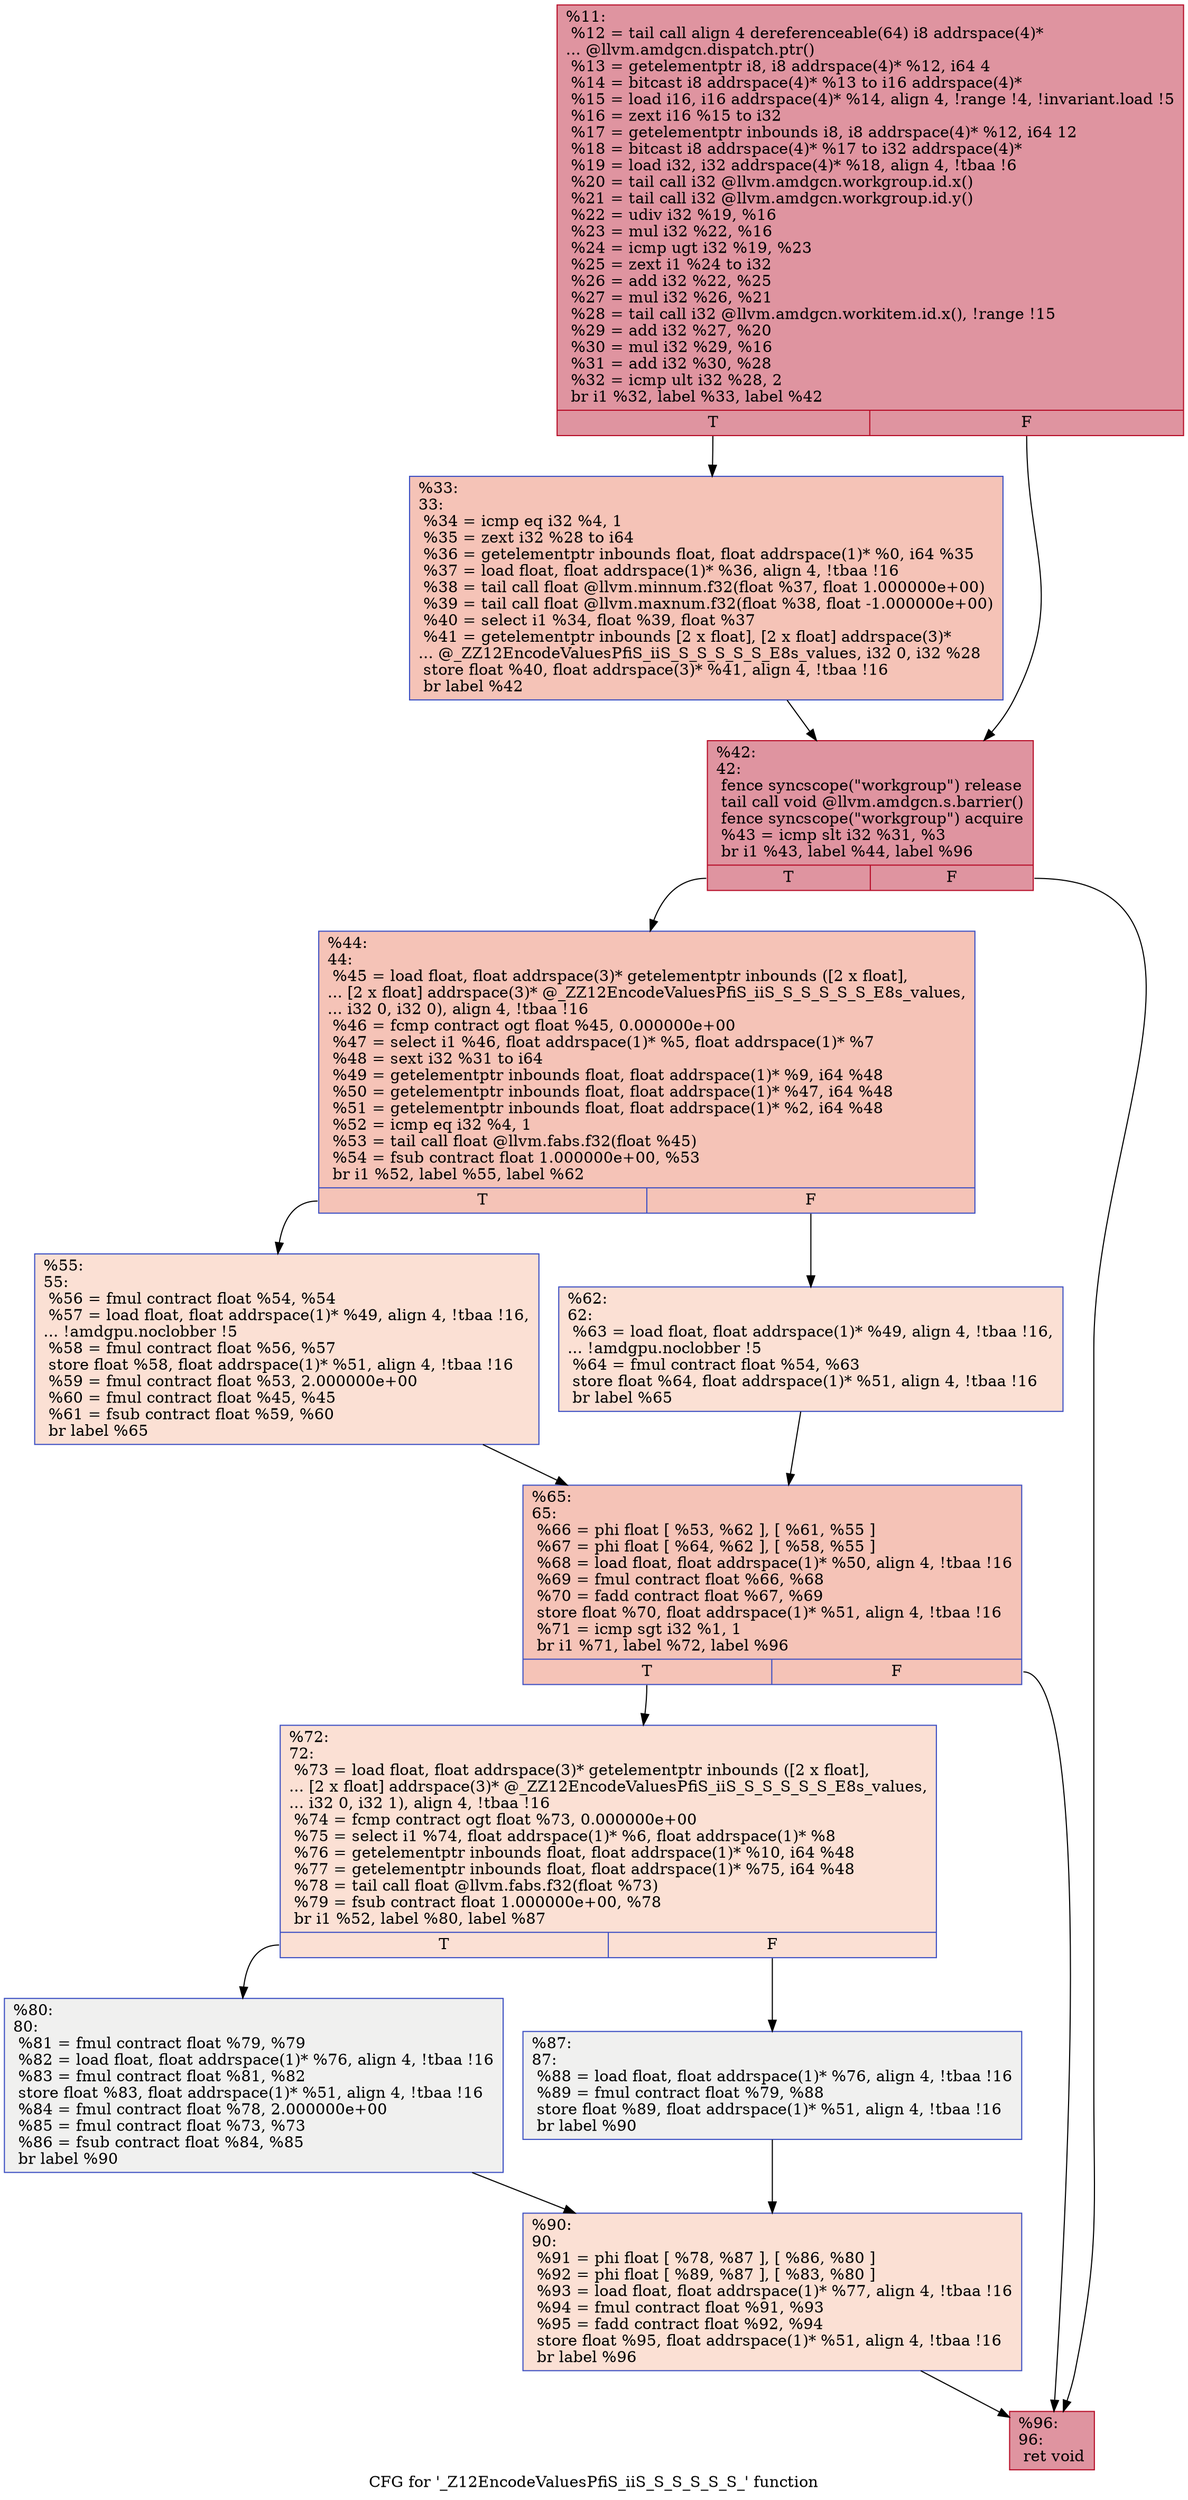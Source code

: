 digraph "CFG for '_Z12EncodeValuesPfiS_iiS_S_S_S_S_S_' function" {
	label="CFG for '_Z12EncodeValuesPfiS_iiS_S_S_S_S_S_' function";

	Node0x504dde0 [shape=record,color="#b70d28ff", style=filled, fillcolor="#b70d2870",label="{%11:\l  %12 = tail call align 4 dereferenceable(64) i8 addrspace(4)*\l... @llvm.amdgcn.dispatch.ptr()\l  %13 = getelementptr i8, i8 addrspace(4)* %12, i64 4\l  %14 = bitcast i8 addrspace(4)* %13 to i16 addrspace(4)*\l  %15 = load i16, i16 addrspace(4)* %14, align 4, !range !4, !invariant.load !5\l  %16 = zext i16 %15 to i32\l  %17 = getelementptr inbounds i8, i8 addrspace(4)* %12, i64 12\l  %18 = bitcast i8 addrspace(4)* %17 to i32 addrspace(4)*\l  %19 = load i32, i32 addrspace(4)* %18, align 4, !tbaa !6\l  %20 = tail call i32 @llvm.amdgcn.workgroup.id.x()\l  %21 = tail call i32 @llvm.amdgcn.workgroup.id.y()\l  %22 = udiv i32 %19, %16\l  %23 = mul i32 %22, %16\l  %24 = icmp ugt i32 %19, %23\l  %25 = zext i1 %24 to i32\l  %26 = add i32 %22, %25\l  %27 = mul i32 %26, %21\l  %28 = tail call i32 @llvm.amdgcn.workitem.id.x(), !range !15\l  %29 = add i32 %27, %20\l  %30 = mul i32 %29, %16\l  %31 = add i32 %30, %28\l  %32 = icmp ult i32 %28, 2\l  br i1 %32, label %33, label %42\l|{<s0>T|<s1>F}}"];
	Node0x504dde0:s0 -> Node0x504fc70;
	Node0x504dde0:s1 -> Node0x504fd00;
	Node0x504fc70 [shape=record,color="#3d50c3ff", style=filled, fillcolor="#e8765c70",label="{%33:\l33:                                               \l  %34 = icmp eq i32 %4, 1\l  %35 = zext i32 %28 to i64\l  %36 = getelementptr inbounds float, float addrspace(1)* %0, i64 %35\l  %37 = load float, float addrspace(1)* %36, align 4, !tbaa !16\l  %38 = tail call float @llvm.minnum.f32(float %37, float 1.000000e+00)\l  %39 = tail call float @llvm.maxnum.f32(float %38, float -1.000000e+00)\l  %40 = select i1 %34, float %39, float %37\l  %41 = getelementptr inbounds [2 x float], [2 x float] addrspace(3)*\l... @_ZZ12EncodeValuesPfiS_iiS_S_S_S_S_S_E8s_values, i32 0, i32 %28\l  store float %40, float addrspace(3)* %41, align 4, !tbaa !16\l  br label %42\l}"];
	Node0x504fc70 -> Node0x504fd00;
	Node0x504fd00 [shape=record,color="#b70d28ff", style=filled, fillcolor="#b70d2870",label="{%42:\l42:                                               \l  fence syncscope(\"workgroup\") release\l  tail call void @llvm.amdgcn.s.barrier()\l  fence syncscope(\"workgroup\") acquire\l  %43 = icmp slt i32 %31, %3\l  br i1 %43, label %44, label %96\l|{<s0>T|<s1>F}}"];
	Node0x504fd00:s0 -> Node0x5052e50;
	Node0x504fd00:s1 -> Node0x5052ee0;
	Node0x5052e50 [shape=record,color="#3d50c3ff", style=filled, fillcolor="#e8765c70",label="{%44:\l44:                                               \l  %45 = load float, float addrspace(3)* getelementptr inbounds ([2 x float],\l... [2 x float] addrspace(3)* @_ZZ12EncodeValuesPfiS_iiS_S_S_S_S_S_E8s_values,\l... i32 0, i32 0), align 4, !tbaa !16\l  %46 = fcmp contract ogt float %45, 0.000000e+00\l  %47 = select i1 %46, float addrspace(1)* %5, float addrspace(1)* %7\l  %48 = sext i32 %31 to i64\l  %49 = getelementptr inbounds float, float addrspace(1)* %9, i64 %48\l  %50 = getelementptr inbounds float, float addrspace(1)* %47, i64 %48\l  %51 = getelementptr inbounds float, float addrspace(1)* %2, i64 %48\l  %52 = icmp eq i32 %4, 1\l  %53 = tail call float @llvm.fabs.f32(float %45)\l  %54 = fsub contract float 1.000000e+00, %53\l  br i1 %52, label %55, label %62\l|{<s0>T|<s1>F}}"];
	Node0x5052e50:s0 -> Node0x50539f0;
	Node0x5052e50:s1 -> Node0x5053a80;
	Node0x50539f0 [shape=record,color="#3d50c3ff", style=filled, fillcolor="#f7b99e70",label="{%55:\l55:                                               \l  %56 = fmul contract float %54, %54\l  %57 = load float, float addrspace(1)* %49, align 4, !tbaa !16,\l... !amdgpu.noclobber !5\l  %58 = fmul contract float %56, %57\l  store float %58, float addrspace(1)* %51, align 4, !tbaa !16\l  %59 = fmul contract float %53, 2.000000e+00\l  %60 = fmul contract float %45, %45\l  %61 = fsub contract float %59, %60\l  br label %65\l}"];
	Node0x50539f0 -> Node0x5054650;
	Node0x5053a80 [shape=record,color="#3d50c3ff", style=filled, fillcolor="#f7b99e70",label="{%62:\l62:                                               \l  %63 = load float, float addrspace(1)* %49, align 4, !tbaa !16,\l... !amdgpu.noclobber !5\l  %64 = fmul contract float %54, %63\l  store float %64, float addrspace(1)* %51, align 4, !tbaa !16\l  br label %65\l}"];
	Node0x5053a80 -> Node0x5054650;
	Node0x5054650 [shape=record,color="#3d50c3ff", style=filled, fillcolor="#e8765c70",label="{%65:\l65:                                               \l  %66 = phi float [ %53, %62 ], [ %61, %55 ]\l  %67 = phi float [ %64, %62 ], [ %58, %55 ]\l  %68 = load float, float addrspace(1)* %50, align 4, !tbaa !16\l  %69 = fmul contract float %66, %68\l  %70 = fadd contract float %67, %69\l  store float %70, float addrspace(1)* %51, align 4, !tbaa !16\l  %71 = icmp sgt i32 %1, 1\l  br i1 %71, label %72, label %96\l|{<s0>T|<s1>F}}"];
	Node0x5054650:s0 -> Node0x5054f70;
	Node0x5054650:s1 -> Node0x5052ee0;
	Node0x5054f70 [shape=record,color="#3d50c3ff", style=filled, fillcolor="#f7b99e70",label="{%72:\l72:                                               \l  %73 = load float, float addrspace(3)* getelementptr inbounds ([2 x float],\l... [2 x float] addrspace(3)* @_ZZ12EncodeValuesPfiS_iiS_S_S_S_S_S_E8s_values,\l... i32 0, i32 1), align 4, !tbaa !16\l  %74 = fcmp contract ogt float %73, 0.000000e+00\l  %75 = select i1 %74, float addrspace(1)* %6, float addrspace(1)* %8\l  %76 = getelementptr inbounds float, float addrspace(1)* %10, i64 %48\l  %77 = getelementptr inbounds float, float addrspace(1)* %75, i64 %48\l  %78 = tail call float @llvm.fabs.f32(float %73)\l  %79 = fsub contract float 1.000000e+00, %78\l  br i1 %52, label %80, label %87\l|{<s0>T|<s1>F}}"];
	Node0x5054f70:s0 -> Node0x50555c0;
	Node0x5054f70:s1 -> Node0x5055610;
	Node0x50555c0 [shape=record,color="#3d50c3ff", style=filled, fillcolor="#dedcdb70",label="{%80:\l80:                                               \l  %81 = fmul contract float %79, %79\l  %82 = load float, float addrspace(1)* %76, align 4, !tbaa !16\l  %83 = fmul contract float %81, %82\l  store float %83, float addrspace(1)* %51, align 4, !tbaa !16\l  %84 = fmul contract float %78, 2.000000e+00\l  %85 = fmul contract float %73, %73\l  %86 = fsub contract float %84, %85\l  br label %90\l}"];
	Node0x50555c0 -> Node0x5055ae0;
	Node0x5055610 [shape=record,color="#3d50c3ff", style=filled, fillcolor="#dedcdb70",label="{%87:\l87:                                               \l  %88 = load float, float addrspace(1)* %76, align 4, !tbaa !16\l  %89 = fmul contract float %79, %88\l  store float %89, float addrspace(1)* %51, align 4, !tbaa !16\l  br label %90\l}"];
	Node0x5055610 -> Node0x5055ae0;
	Node0x5055ae0 [shape=record,color="#3d50c3ff", style=filled, fillcolor="#f7b99e70",label="{%90:\l90:                                               \l  %91 = phi float [ %78, %87 ], [ %86, %80 ]\l  %92 = phi float [ %89, %87 ], [ %83, %80 ]\l  %93 = load float, float addrspace(1)* %77, align 4, !tbaa !16\l  %94 = fmul contract float %91, %93\l  %95 = fadd contract float %92, %94\l  store float %95, float addrspace(1)* %51, align 4, !tbaa !16\l  br label %96\l}"];
	Node0x5055ae0 -> Node0x5052ee0;
	Node0x5052ee0 [shape=record,color="#b70d28ff", style=filled, fillcolor="#b70d2870",label="{%96:\l96:                                               \l  ret void\l}"];
}
